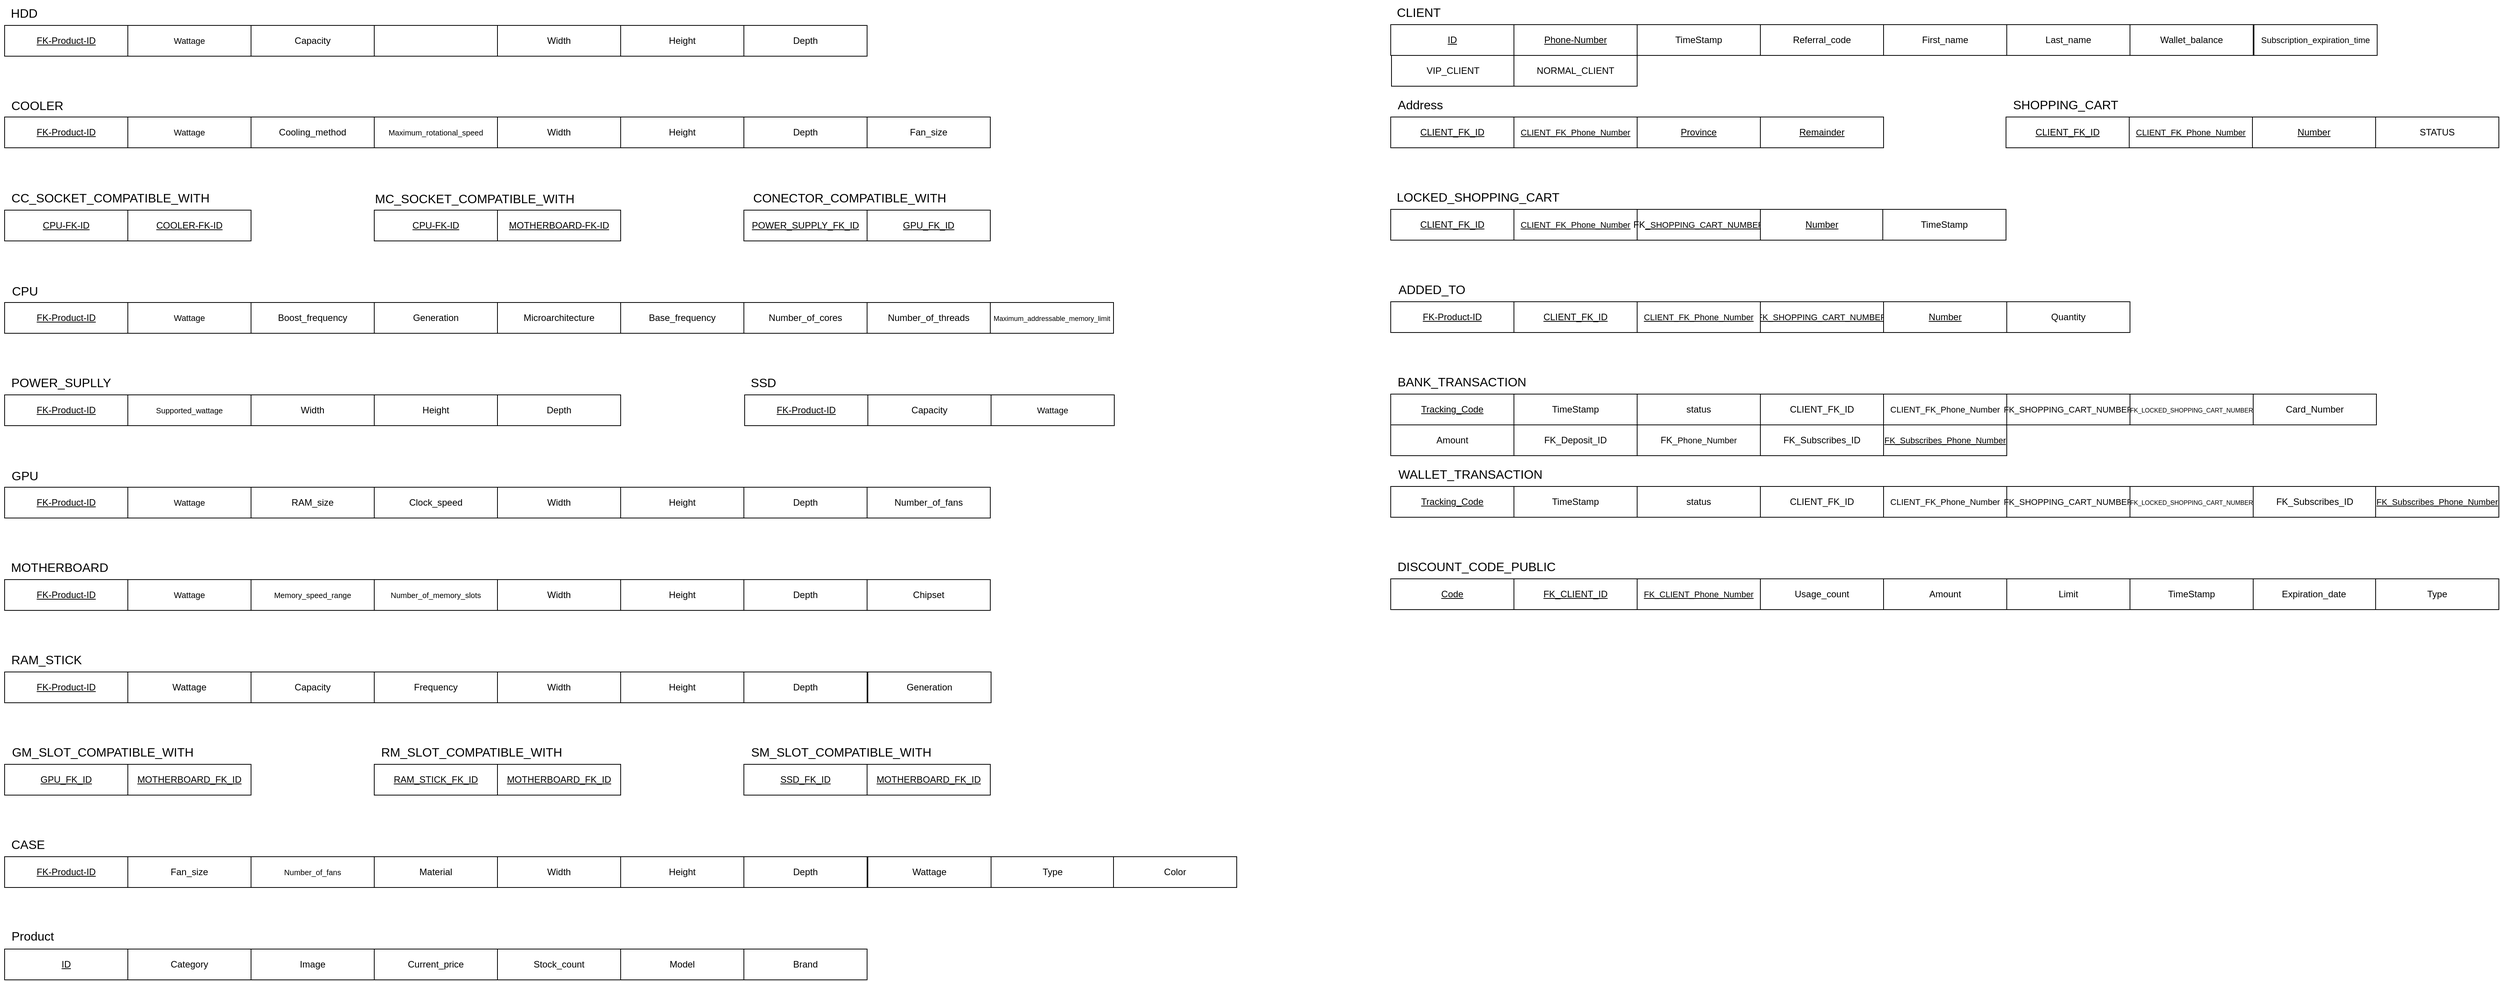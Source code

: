 <mxfile version="25.0.3">
  <diagram name="Page-1" id="dasaUfC-eaYT6S0-bIKv">
    <mxGraphModel dx="5737" dy="2758" grid="1" gridSize="10" guides="1" tooltips="1" connect="1" arrows="1" fold="1" page="1" pageScale="1" pageWidth="850" pageHeight="1100" math="0" shadow="0">
      <root>
        <mxCell id="0" />
        <mxCell id="1" parent="0" />
        <mxCell id="ZFS5k-2wN4FuJaKX298M-1" value="&lt;span&gt;FK-Product-ID&lt;/span&gt;" style="rounded=0;whiteSpace=wrap;html=1;fontStyle=4;verticalAlign=middle;labelBackgroundColor=none;" vertex="1" parent="1">
          <mxGeometry x="-2040" y="-679" width="160" height="40" as="geometry" />
        </mxCell>
        <mxCell id="ZFS5k-2wN4FuJaKX298M-2" value="&lt;font style=&quot;font-size: 16px;&quot;&gt;HDD&lt;/font&gt;" style="text;html=1;align=center;verticalAlign=middle;resizable=0;points=[];autosize=1;strokeColor=none;fillColor=none;labelBackgroundColor=none;" vertex="1" parent="1">
          <mxGeometry x="-2045" y="-710" width="60" height="30" as="geometry" />
        </mxCell>
        <mxCell id="ZFS5k-2wN4FuJaKX298M-3" value="&lt;font data-darkreader-inline-bgcolor=&quot;&quot; style=&quot;font-size: 11px; --darkreader-inline-bgcolor: var(--darkreader-background-e1d5e7, #2b2e30);&quot;&gt;Wattage&lt;/font&gt;" style="rounded=0;whiteSpace=wrap;html=1;labelBackgroundColor=none;" vertex="1" parent="1">
          <mxGeometry x="-1880" y="-679" width="160" height="40" as="geometry" />
        </mxCell>
        <mxCell id="ZFS5k-2wN4FuJaKX298M-4" value="&lt;span style=&quot;--darkreader-inline-bgcolor: var(--darkreader-background-e1d5e7, #2b2e30);&quot; data-darkreader-inline-bgcolor=&quot;&quot;&gt;Rotational_speed&lt;/span&gt;" style="rounded=0;whiteSpace=wrap;html=1;fillColor=default;fontColor=#FFFFFF;labelBackgroundColor=none;" vertex="1" parent="1">
          <mxGeometry x="-1560" y="-679" width="160" height="40" as="geometry" />
        </mxCell>
        <mxCell id="ZFS5k-2wN4FuJaKX298M-5" value="&lt;span data-darkreader-inline-bgcolor=&quot;&quot; style=&quot;--darkreader-inline-bgcolor: var(--darkreader-background-e1d5e7, #2b2e30);&quot;&gt;Capacity&lt;/span&gt;" style="rounded=0;whiteSpace=wrap;html=1;labelBackgroundColor=none;" vertex="1" parent="1">
          <mxGeometry x="-1720" y="-679" width="160" height="40" as="geometry" />
        </mxCell>
        <mxCell id="ZFS5k-2wN4FuJaKX298M-6" value="&lt;span data-darkreader-inline-bgcolor=&quot;&quot; style=&quot;--darkreader-inline-bgcolor: var(--darkreader-background-e1d5e7, #2b2e30);&quot;&gt;Width&lt;br&gt;&lt;/span&gt;" style="rounded=0;whiteSpace=wrap;html=1;labelBackgroundColor=none;" vertex="1" parent="1">
          <mxGeometry x="-1400" y="-679" width="160" height="40" as="geometry" />
        </mxCell>
        <mxCell id="ZFS5k-2wN4FuJaKX298M-7" value="&lt;span data-darkreader-inline-bgcolor=&quot;&quot; style=&quot;--darkreader-inline-bgcolor: var(--darkreader-background-e1d5e7, #2b2e30);&quot;&gt;Depth&lt;br&gt;&lt;/span&gt;" style="rounded=0;whiteSpace=wrap;html=1;labelBackgroundColor=none;" vertex="1" parent="1">
          <mxGeometry x="-1080" y="-679" width="160" height="40" as="geometry" />
        </mxCell>
        <mxCell id="ZFS5k-2wN4FuJaKX298M-8" value="&lt;span data-darkreader-inline-bgcolor=&quot;&quot; style=&quot;--darkreader-inline-bgcolor: var(--darkreader-background-e1d5e7, #2b2e30);&quot;&gt;Height&lt;br&gt;&lt;/span&gt;" style="rounded=0;whiteSpace=wrap;html=1;labelBackgroundColor=none;" vertex="1" parent="1">
          <mxGeometry x="-1240" y="-679" width="160" height="40" as="geometry" />
        </mxCell>
        <mxCell id="ZFS5k-2wN4FuJaKX298M-9" value="FK-Product-ID" style="rounded=0;whiteSpace=wrap;html=1;fontStyle=4;labelBackgroundColor=none;" vertex="1" parent="1">
          <mxGeometry x="-2040" y="-560" width="160" height="40" as="geometry" />
        </mxCell>
        <mxCell id="ZFS5k-2wN4FuJaKX298M-10" value="&lt;font style=&quot;font-size: 16px;&quot;&gt;COOLER&lt;/font&gt;" style="text;html=1;align=center;verticalAlign=middle;resizable=0;points=[];autosize=1;strokeColor=none;fillColor=none;labelBackgroundColor=none;" vertex="1" parent="1">
          <mxGeometry x="-2043" y="-590" width="90" height="30" as="geometry" />
        </mxCell>
        <mxCell id="ZFS5k-2wN4FuJaKX298M-11" value="&lt;font data-darkreader-inline-bgcolor=&quot;&quot; style=&quot;font-size: 11px; --darkreader-inline-bgcolor: var(--darkreader-background-e1d5e7, #2b2e30);&quot;&gt;Wattage&lt;/font&gt;" style="rounded=0;whiteSpace=wrap;html=1;labelBackgroundColor=none;" vertex="1" parent="1">
          <mxGeometry x="-1880" y="-560" width="160" height="40" as="geometry" />
        </mxCell>
        <mxCell id="ZFS5k-2wN4FuJaKX298M-12" value="&lt;font data-darkreader-inline-bgcolor=&quot;&quot; style=&quot;font-size: 10px; --darkreader-inline-bgcolor: var(--darkreader-background-e1d5e7, #2b2e30);&quot;&gt;Maximum_rotational_speed&lt;/font&gt;" style="rounded=0;whiteSpace=wrap;html=1;labelBackgroundColor=none;" vertex="1" parent="1">
          <mxGeometry x="-1560" y="-560" width="160" height="40" as="geometry" />
        </mxCell>
        <mxCell id="ZFS5k-2wN4FuJaKX298M-13" value="&lt;span data-darkreader-inline-bgcolor=&quot;&quot; style=&quot;--darkreader-inline-bgcolor: var(--darkreader-background-e1d5e7, #2b2e30);&quot;&gt;Cooling_method&lt;/span&gt;" style="rounded=0;whiteSpace=wrap;html=1;labelBackgroundColor=none;" vertex="1" parent="1">
          <mxGeometry x="-1720" y="-560" width="160" height="40" as="geometry" />
        </mxCell>
        <mxCell id="ZFS5k-2wN4FuJaKX298M-14" value="&lt;span data-darkreader-inline-bgcolor=&quot;&quot; style=&quot;--darkreader-inline-bgcolor: var(--darkreader-background-e1d5e7, #2b2e30);&quot;&gt;Width&lt;br&gt;&lt;/span&gt;" style="rounded=0;whiteSpace=wrap;html=1;labelBackgroundColor=none;" vertex="1" parent="1">
          <mxGeometry x="-1400" y="-560" width="160" height="40" as="geometry" />
        </mxCell>
        <mxCell id="ZFS5k-2wN4FuJaKX298M-15" value="&lt;span data-darkreader-inline-bgcolor=&quot;&quot; style=&quot;--darkreader-inline-bgcolor: var(--darkreader-background-e1d5e7, #2b2e30);&quot;&gt;Depth&lt;br&gt;&lt;/span&gt;" style="rounded=0;whiteSpace=wrap;html=1;labelBackgroundColor=none;" vertex="1" parent="1">
          <mxGeometry x="-1080" y="-560" width="160" height="40" as="geometry" />
        </mxCell>
        <mxCell id="ZFS5k-2wN4FuJaKX298M-16" value="&lt;span data-darkreader-inline-bgcolor=&quot;&quot; style=&quot;--darkreader-inline-bgcolor: var(--darkreader-background-e1d5e7, #2b2e30);&quot;&gt;Height&lt;br&gt;&lt;/span&gt;" style="rounded=0;whiteSpace=wrap;html=1;labelBackgroundColor=none;" vertex="1" parent="1">
          <mxGeometry x="-1240" y="-560" width="160" height="40" as="geometry" />
        </mxCell>
        <mxCell id="ZFS5k-2wN4FuJaKX298M-17" value="&lt;u&gt;CPU-FK-ID&lt;/u&gt;" style="rounded=0;whiteSpace=wrap;html=1;labelBackgroundColor=none;" vertex="1" parent="1">
          <mxGeometry x="-2040" y="-439" width="160" height="40" as="geometry" />
        </mxCell>
        <mxCell id="ZFS5k-2wN4FuJaKX298M-18" value="CC_SOCKET_COMPATIBLE_WITH" style="text;html=1;align=center;verticalAlign=middle;resizable=0;points=[];autosize=1;strokeColor=none;fillColor=none;fontSize=16;labelBackgroundColor=none;" vertex="1" parent="1">
          <mxGeometry x="-2043" y="-470" width="280" height="30" as="geometry" />
        </mxCell>
        <mxCell id="ZFS5k-2wN4FuJaKX298M-19" value="COOLER-FK-ID" style="rounded=0;whiteSpace=wrap;html=1;fontStyle=4;labelBackgroundColor=none;" vertex="1" parent="1">
          <mxGeometry x="-1880" y="-439" width="160" height="40" as="geometry" />
        </mxCell>
        <mxCell id="ZFS5k-2wN4FuJaKX298M-20" value="&lt;span data-darkreader-inline-bgcolor=&quot;&quot; style=&quot;--darkreader-inline-bgcolor: var(--darkreader-background-e1d5e7, #2b2e30);&quot;&gt;Fan_size&lt;/span&gt;" style="rounded=0;whiteSpace=wrap;html=1;labelBackgroundColor=none;" vertex="1" parent="1">
          <mxGeometry x="-920" y="-560" width="160" height="40" as="geometry" />
        </mxCell>
        <mxCell id="ZFS5k-2wN4FuJaKX298M-21" value="&lt;u&gt;CPU-FK-ID&lt;/u&gt;" style="rounded=0;whiteSpace=wrap;html=1;labelBackgroundColor=none;" vertex="1" parent="1">
          <mxGeometry x="-1560" y="-439" width="160" height="40" as="geometry" />
        </mxCell>
        <mxCell id="ZFS5k-2wN4FuJaKX298M-22" value="MC_SOCKET_COMPATIBLE_WITH" style="text;html=1;align=center;verticalAlign=middle;resizable=0;points=[];autosize=1;strokeColor=none;fillColor=none;fontSize=16;labelBackgroundColor=none;" vertex="1" parent="1">
          <mxGeometry x="-1570" y="-469" width="280" height="30" as="geometry" />
        </mxCell>
        <mxCell id="ZFS5k-2wN4FuJaKX298M-23" value="MOTHERBOARD-FK-ID" style="rounded=0;whiteSpace=wrap;html=1;fontStyle=4;labelBackgroundColor=none;" vertex="1" parent="1">
          <mxGeometry x="-1400" y="-439" width="160" height="40" as="geometry" />
        </mxCell>
        <mxCell id="ZFS5k-2wN4FuJaKX298M-24" value="&lt;u&gt;FK-Product-ID&lt;/u&gt;" style="rounded=0;whiteSpace=wrap;html=1;labelBackgroundColor=none;" vertex="1" parent="1">
          <mxGeometry x="-2040" y="-319" width="160" height="40" as="geometry" />
        </mxCell>
        <mxCell id="ZFS5k-2wN4FuJaKX298M-25" value="&lt;font style=&quot;font-size: 16px;&quot;&gt;CPU&lt;/font&gt;" style="text;html=1;align=center;verticalAlign=middle;resizable=0;points=[];autosize=1;strokeColor=none;fillColor=none;labelBackgroundColor=none;" vertex="1" parent="1">
          <mxGeometry x="-2044" y="-349" width="60" height="30" as="geometry" />
        </mxCell>
        <mxCell id="ZFS5k-2wN4FuJaKX298M-26" value="&lt;font data-darkreader-inline-bgcolor=&quot;&quot; style=&quot;font-size: 11px; --darkreader-inline-bgcolor: var(--darkreader-background-e1d5e7, #2b2e30);&quot;&gt;Wattage&lt;/font&gt;" style="rounded=0;whiteSpace=wrap;html=1;labelBackgroundColor=none;" vertex="1" parent="1">
          <mxGeometry x="-1880" y="-319" width="160" height="40" as="geometry" />
        </mxCell>
        <mxCell id="ZFS5k-2wN4FuJaKX298M-27" value="&lt;font data-darkreader-inline-bgcolor=&quot;&quot; style=&quot;font-size: 12px; --darkreader-inline-bgcolor: var(--darkreader-background-e1d5e7, #2b2e30);&quot;&gt;Generation&lt;/font&gt;" style="rounded=0;whiteSpace=wrap;html=1;labelBackgroundColor=none;" vertex="1" parent="1">
          <mxGeometry x="-1560" y="-319" width="160" height="40" as="geometry" />
        </mxCell>
        <mxCell id="ZFS5k-2wN4FuJaKX298M-28" value="&lt;span data-darkreader-inline-bgcolor=&quot;&quot; style=&quot;--darkreader-inline-bgcolor: var(--darkreader-background-e1d5e7, #2b2e30);&quot;&gt;Boost_frequency&lt;/span&gt;" style="rounded=0;whiteSpace=wrap;html=1;labelBackgroundColor=none;" vertex="1" parent="1">
          <mxGeometry x="-1720" y="-319" width="160" height="40" as="geometry" />
        </mxCell>
        <mxCell id="ZFS5k-2wN4FuJaKX298M-29" value="&lt;span data-darkreader-inline-bgcolor=&quot;&quot; style=&quot;--darkreader-inline-bgcolor: var(--darkreader-background-e1d5e7, #2b2e30);&quot;&gt;Microarchitecture&lt;/span&gt;" style="rounded=0;whiteSpace=wrap;html=1;labelBackgroundColor=none;" vertex="1" parent="1">
          <mxGeometry x="-1400" y="-319" width="160" height="40" as="geometry" />
        </mxCell>
        <mxCell id="ZFS5k-2wN4FuJaKX298M-30" value="&lt;font data-darkreader-inline-bgcolor=&quot;&quot; style=&quot;font-size: 12px; --darkreader-inline-bgcolor: var(--darkreader-background-e1d5e7, #2b2e30);&quot;&gt;Number_of_cores&lt;/font&gt;" style="rounded=0;whiteSpace=wrap;html=1;labelBackgroundColor=none;" vertex="1" parent="1">
          <mxGeometry x="-1080" y="-319" width="160" height="40" as="geometry" />
        </mxCell>
        <mxCell id="ZFS5k-2wN4FuJaKX298M-31" value="&lt;span data-darkreader-inline-bgcolor=&quot;&quot; style=&quot;--darkreader-inline-bgcolor: var(--darkreader-background-e1d5e7, #2b2e30);&quot;&gt;Base_frequency&lt;/span&gt;&lt;span data-darkreader-inline-bgcolor=&quot;&quot; style=&quot;--darkreader-inline-bgcolor: var(--darkreader-background-e1d5e7, #2b2e30);&quot;&gt;&lt;/span&gt;" style="rounded=0;whiteSpace=wrap;html=1;labelBackgroundColor=none;" vertex="1" parent="1">
          <mxGeometry x="-1240" y="-319" width="160" height="40" as="geometry" />
        </mxCell>
        <mxCell id="ZFS5k-2wN4FuJaKX298M-32" value="&lt;font data-darkreader-inline-bgcolor=&quot;&quot; style=&quot;--darkreader-inline-bgcolor: var(--darkreader-background-e1d5e7, #2b2e30); font-size: 9px;&quot;&gt;Maximum_addressable_memory_limit&lt;/font&gt;" style="rounded=0;whiteSpace=wrap;html=1;labelBackgroundColor=none;" vertex="1" parent="1">
          <mxGeometry x="-760" y="-319" width="160" height="40" as="geometry" />
        </mxCell>
        <mxCell id="ZFS5k-2wN4FuJaKX298M-33" value="&lt;font data-darkreader-inline-bgcolor=&quot;&quot; style=&quot;font-size: 12px; --darkreader-inline-bgcolor: var(--darkreader-background-e1d5e7, #2b2e30);&quot;&gt;Number_of_threads&lt;/font&gt;" style="rounded=0;whiteSpace=wrap;html=1;labelBackgroundColor=none;" vertex="1" parent="1">
          <mxGeometry x="-920" y="-319" width="160" height="40" as="geometry" />
        </mxCell>
        <mxCell id="ZFS5k-2wN4FuJaKX298M-34" value="&lt;u&gt;FK-Product-ID&lt;/u&gt;" style="rounded=0;whiteSpace=wrap;html=1;labelBackgroundColor=none;" vertex="1" parent="1">
          <mxGeometry x="-2040" y="-199" width="160" height="40" as="geometry" />
        </mxCell>
        <mxCell id="ZFS5k-2wN4FuJaKX298M-35" value="&lt;font style=&quot;font-size: 16px;&quot;&gt;POWER_SUPLLY&lt;/font&gt;" style="text;html=1;align=center;verticalAlign=middle;resizable=0;points=[];autosize=1;strokeColor=none;fillColor=none;labelBackgroundColor=none;" vertex="1" parent="1">
          <mxGeometry x="-2042" y="-230" width="150" height="30" as="geometry" />
        </mxCell>
        <mxCell id="ZFS5k-2wN4FuJaKX298M-36" value="&lt;font data-darkreader-inline-bgcolor=&quot;&quot; style=&quot;font-size: 10px; --darkreader-inline-bgcolor: var(--darkreader-background-e1d5e7, #2b2e30);&quot;&gt;Supported_wattage&lt;/font&gt;" style="rounded=0;whiteSpace=wrap;html=1;labelBackgroundColor=none;" vertex="1" parent="1">
          <mxGeometry x="-1880" y="-199" width="160" height="40" as="geometry" />
        </mxCell>
        <mxCell id="ZFS5k-2wN4FuJaKX298M-37" value="&lt;span data-darkreader-inline-bgcolor=&quot;&quot; style=&quot;--darkreader-inline-bgcolor: var(--darkreader-background-e1d5e7, #2b2e30);&quot;&gt;Width&lt;br&gt;&lt;/span&gt;" style="rounded=0;whiteSpace=wrap;html=1;labelBackgroundColor=none;" vertex="1" parent="1">
          <mxGeometry x="-1720" y="-199" width="160" height="40" as="geometry" />
        </mxCell>
        <mxCell id="ZFS5k-2wN4FuJaKX298M-38" value="&lt;span data-darkreader-inline-bgcolor=&quot;&quot; style=&quot;--darkreader-inline-bgcolor: var(--darkreader-background-e1d5e7, #2b2e30);&quot;&gt;Depth&lt;br&gt;&lt;/span&gt;" style="rounded=0;whiteSpace=wrap;html=1;labelBackgroundColor=none;" vertex="1" parent="1">
          <mxGeometry x="-1400" y="-199" width="160" height="40" as="geometry" />
        </mxCell>
        <mxCell id="ZFS5k-2wN4FuJaKX298M-39" value="&lt;span data-darkreader-inline-bgcolor=&quot;&quot; style=&quot;--darkreader-inline-bgcolor: var(--darkreader-background-e1d5e7, #2b2e30);&quot;&gt;Height&lt;br&gt;&lt;/span&gt;" style="rounded=0;whiteSpace=wrap;html=1;labelBackgroundColor=none;" vertex="1" parent="1">
          <mxGeometry x="-1560" y="-199" width="160" height="40" as="geometry" />
        </mxCell>
        <mxCell id="ZFS5k-2wN4FuJaKX298M-40" value="&lt;u&gt;FK-Product-ID&lt;/u&gt;" style="rounded=0;whiteSpace=wrap;html=1;labelBackgroundColor=none;" vertex="1" parent="1">
          <mxGeometry x="-2040" y="-79" width="160" height="40" as="geometry" />
        </mxCell>
        <mxCell id="ZFS5k-2wN4FuJaKX298M-41" value="&lt;font style=&quot;font-size: 16px;&quot;&gt;GPU&lt;/font&gt;" style="text;html=1;align=center;verticalAlign=middle;resizable=0;points=[];autosize=1;strokeColor=none;fillColor=none;labelBackgroundColor=none;" vertex="1" parent="1">
          <mxGeometry x="-2044" y="-109" width="60" height="30" as="geometry" />
        </mxCell>
        <mxCell id="ZFS5k-2wN4FuJaKX298M-42" value="&lt;font data-darkreader-inline-bgcolor=&quot;&quot; style=&quot;font-size: 11px; --darkreader-inline-bgcolor: var(--darkreader-background-e1d5e7, #2b2e30);&quot;&gt;Wattage&lt;/font&gt;" style="rounded=0;whiteSpace=wrap;html=1;labelBackgroundColor=none;" vertex="1" parent="1">
          <mxGeometry x="-1880" y="-79" width="160" height="40" as="geometry" />
        </mxCell>
        <mxCell id="ZFS5k-2wN4FuJaKX298M-43" value="&lt;span data-darkreader-inline-bgcolor=&quot;&quot; style=&quot;--darkreader-inline-bgcolor: var(--darkreader-background-e1d5e7, #2b2e30);&quot;&gt;Clock_speed&lt;/span&gt;" style="rounded=0;whiteSpace=wrap;html=1;labelBackgroundColor=none;" vertex="1" parent="1">
          <mxGeometry x="-1560" y="-79" width="160" height="40" as="geometry" />
        </mxCell>
        <mxCell id="ZFS5k-2wN4FuJaKX298M-44" value="&lt;span data-darkreader-inline-bgcolor=&quot;&quot; style=&quot;--darkreader-inline-bgcolor: var(--darkreader-background-e1d5e7, #2b2e30);&quot;&gt;RAM_size&lt;/span&gt;" style="rounded=0;whiteSpace=wrap;html=1;labelBackgroundColor=none;" vertex="1" parent="1">
          <mxGeometry x="-1720" y="-79" width="160" height="40" as="geometry" />
        </mxCell>
        <mxCell id="ZFS5k-2wN4FuJaKX298M-45" value="&lt;span data-darkreader-inline-bgcolor=&quot;&quot; style=&quot;--darkreader-inline-bgcolor: var(--darkreader-background-e1d5e7, #2b2e30);&quot;&gt;Width&lt;br&gt;&lt;/span&gt;" style="rounded=0;whiteSpace=wrap;html=1;labelBackgroundColor=none;" vertex="1" parent="1">
          <mxGeometry x="-1400" y="-79" width="160" height="40" as="geometry" />
        </mxCell>
        <mxCell id="ZFS5k-2wN4FuJaKX298M-46" value="&lt;span data-darkreader-inline-bgcolor=&quot;&quot; style=&quot;--darkreader-inline-bgcolor: var(--darkreader-background-e1d5e7, #2b2e30);&quot;&gt;Depth&lt;br&gt;&lt;/span&gt;" style="rounded=0;whiteSpace=wrap;html=1;labelBackgroundColor=none;" vertex="1" parent="1">
          <mxGeometry x="-1080" y="-79" width="160" height="40" as="geometry" />
        </mxCell>
        <mxCell id="ZFS5k-2wN4FuJaKX298M-47" value="&lt;span data-darkreader-inline-bgcolor=&quot;&quot; style=&quot;--darkreader-inline-bgcolor: var(--darkreader-background-e1d5e7, #2b2e30);&quot;&gt;Height&lt;br&gt;&lt;/span&gt;" style="rounded=0;whiteSpace=wrap;html=1;labelBackgroundColor=none;" vertex="1" parent="1">
          <mxGeometry x="-1240" y="-79" width="160" height="40" as="geometry" />
        </mxCell>
        <mxCell id="ZFS5k-2wN4FuJaKX298M-48" value="&lt;span data-darkreader-inline-bgcolor=&quot;&quot; style=&quot;--darkreader-inline-bgcolor: var(--darkreader-background-e1d5e7, #2b2e30);&quot;&gt;Number_of_fans&lt;/span&gt;" style="rounded=0;whiteSpace=wrap;html=1;labelBackgroundColor=none;" vertex="1" parent="1">
          <mxGeometry x="-920" y="-79" width="160" height="40" as="geometry" />
        </mxCell>
        <mxCell id="ZFS5k-2wN4FuJaKX298M-49" value="&lt;u&gt;FK-Product-ID&lt;/u&gt;" style="rounded=0;whiteSpace=wrap;html=1;labelBackgroundColor=none;" vertex="1" parent="1">
          <mxGeometry x="-1079" y="-199" width="160" height="40" as="geometry" />
        </mxCell>
        <mxCell id="ZFS5k-2wN4FuJaKX298M-50" value="&lt;font&gt;SSD&lt;br&gt;&lt;/font&gt;" style="text;html=1;align=center;verticalAlign=middle;resizable=0;points=[];autosize=1;strokeColor=none;fillColor=none;fontSize=16;labelBackgroundColor=none;" vertex="1" parent="1">
          <mxGeometry x="-1085" y="-230" width="60" height="30" as="geometry" />
        </mxCell>
        <mxCell id="ZFS5k-2wN4FuJaKX298M-51" value="&lt;span style=&quot;--darkreader-inline-bgcolor: var(--darkreader-background-e1d5e7, #2b2e30);&quot; data-darkreader-inline-bgcolor=&quot;&quot;&gt;Capacity&lt;/span&gt;" style="rounded=0;whiteSpace=wrap;html=1;fontStyle=0;labelBackgroundColor=none;" vertex="1" parent="1">
          <mxGeometry x="-919" y="-199" width="160" height="40" as="geometry" />
        </mxCell>
        <mxCell id="ZFS5k-2wN4FuJaKX298M-52" value="&lt;font style=&quot;font-size: 11px; --darkreader-inline-bgcolor: var(--darkreader-background-e1d5e7, #2b2e30);&quot; data-darkreader-inline-bgcolor=&quot;&quot;&gt;Wattage&lt;/font&gt;" style="rounded=0;whiteSpace=wrap;html=1;fontStyle=0;labelBackgroundColor=none;" vertex="1" parent="1">
          <mxGeometry x="-759" y="-199" width="160" height="40" as="geometry" />
        </mxCell>
        <mxCell id="ZFS5k-2wN4FuJaKX298M-53" value="&lt;u&gt;FK-Product-ID&lt;/u&gt;" style="rounded=0;whiteSpace=wrap;html=1;labelBackgroundColor=none;" vertex="1" parent="1">
          <mxGeometry x="-2040" y="41" width="160" height="40" as="geometry" />
        </mxCell>
        <mxCell id="ZFS5k-2wN4FuJaKX298M-54" value="&lt;font style=&quot;font-size: 16px;&quot;&gt;MOTHERBOARD&lt;/font&gt;" style="text;html=1;align=center;verticalAlign=middle;resizable=0;points=[];autosize=1;strokeColor=none;fillColor=none;labelBackgroundColor=none;" vertex="1" parent="1">
          <mxGeometry x="-2044" y="10" width="150" height="30" as="geometry" />
        </mxCell>
        <mxCell id="ZFS5k-2wN4FuJaKX298M-55" value="&lt;font data-darkreader-inline-bgcolor=&quot;&quot; style=&quot;font-size: 11px; --darkreader-inline-bgcolor: var(--darkreader-background-e1d5e7, #2b2e30);&quot;&gt;Wattage&lt;/font&gt;" style="rounded=0;whiteSpace=wrap;html=1;labelBackgroundColor=none;" vertex="1" parent="1">
          <mxGeometry x="-1880" y="41" width="160" height="40" as="geometry" />
        </mxCell>
        <mxCell id="ZFS5k-2wN4FuJaKX298M-56" value="&lt;font data-darkreader-inline-bgcolor=&quot;&quot; style=&quot;font-size: 10px; --darkreader-inline-bgcolor: var(--darkreader-background-e1d5e7, #2b2e30);&quot;&gt;Number_of_memory_&lt;font style=&quot;font-size: 10px;&quot;&gt;slots&lt;/font&gt;&lt;/font&gt;" style="rounded=0;whiteSpace=wrap;html=1;labelBackgroundColor=none;" vertex="1" parent="1">
          <mxGeometry x="-1560" y="41" width="160" height="40" as="geometry" />
        </mxCell>
        <mxCell id="ZFS5k-2wN4FuJaKX298M-57" value="&lt;font data-darkreader-inline-bgcolor=&quot;&quot; style=&quot;font-size: 10px; --darkreader-inline-bgcolor: var(--darkreader-background-e1d5e7, #2b2e30);&quot;&gt;Memory_speed&lt;/font&gt;&lt;font data-darkreader-inline-bgcolor=&quot;&quot; style=&quot;font-size: 10px; --darkreader-inline-bgcolor: var(--darkreader-background-e1d5e7, #2b2e30);&quot;&gt;_range&lt;/font&gt;" style="rounded=0;whiteSpace=wrap;html=1;labelBackgroundColor=none;" vertex="1" parent="1">
          <mxGeometry x="-1720" y="41" width="160" height="40" as="geometry" />
        </mxCell>
        <mxCell id="ZFS5k-2wN4FuJaKX298M-58" value="&lt;span data-darkreader-inline-bgcolor=&quot;&quot; style=&quot;--darkreader-inline-bgcolor: var(--darkreader-background-e1d5e7, #2b2e30);&quot;&gt;Width&lt;br&gt;&lt;/span&gt;" style="rounded=0;whiteSpace=wrap;html=1;labelBackgroundColor=none;" vertex="1" parent="1">
          <mxGeometry x="-1400" y="41" width="160" height="40" as="geometry" />
        </mxCell>
        <mxCell id="ZFS5k-2wN4FuJaKX298M-59" value="&lt;span data-darkreader-inline-bgcolor=&quot;&quot; style=&quot;--darkreader-inline-bgcolor: var(--darkreader-background-e1d5e7, #2b2e30);&quot;&gt;Depth&lt;br&gt;&lt;/span&gt;" style="rounded=0;whiteSpace=wrap;html=1;labelBackgroundColor=none;" vertex="1" parent="1">
          <mxGeometry x="-1080" y="41" width="160" height="40" as="geometry" />
        </mxCell>
        <mxCell id="ZFS5k-2wN4FuJaKX298M-60" value="&lt;span data-darkreader-inline-bgcolor=&quot;&quot; style=&quot;--darkreader-inline-bgcolor: var(--darkreader-background-e1d5e7, #2b2e30);&quot;&gt;Height&lt;br&gt;&lt;/span&gt;" style="rounded=0;whiteSpace=wrap;html=1;labelBackgroundColor=none;" vertex="1" parent="1">
          <mxGeometry x="-1240" y="41" width="160" height="40" as="geometry" />
        </mxCell>
        <mxCell id="ZFS5k-2wN4FuJaKX298M-61" value="CONECTOR_COMPATIBLE_WITH" style="text;html=1;align=center;verticalAlign=middle;resizable=0;points=[];autosize=1;strokeColor=none;fillColor=none;fontSize=16;labelBackgroundColor=none;" vertex="1" parent="1">
          <mxGeometry x="-1078" y="-470" width="270" height="30" as="geometry" />
        </mxCell>
        <mxCell id="ZFS5k-2wN4FuJaKX298M-62" value="&lt;u&gt;POWER_SUPPLY_FK_ID&lt;/u&gt;" style="rounded=0;whiteSpace=wrap;html=1;labelBackgroundColor=none;" vertex="1" parent="1">
          <mxGeometry x="-1080" y="-439" width="160" height="40" as="geometry" />
        </mxCell>
        <mxCell id="ZFS5k-2wN4FuJaKX298M-63" value="GPU_FK_ID" style="rounded=0;whiteSpace=wrap;html=1;fontStyle=4;labelBackgroundColor=none;" vertex="1" parent="1">
          <mxGeometry x="-920" y="-439" width="160" height="40" as="geometry" />
        </mxCell>
        <mxCell id="ZFS5k-2wN4FuJaKX298M-64" value="&lt;span data-darkreader-inline-bgcolor=&quot;&quot; style=&quot;--darkreader-inline-bgcolor: var(--darkreader-background-e1d5e7, #2b2e30);&quot;&gt;Chipset&lt;/span&gt;" style="rounded=0;whiteSpace=wrap;html=1;labelBackgroundColor=none;" vertex="1" parent="1">
          <mxGeometry x="-920" y="41" width="160" height="40" as="geometry" />
        </mxCell>
        <mxCell id="ZFS5k-2wN4FuJaKX298M-65" value="&lt;u&gt;FK-Product-ID&lt;/u&gt;" style="rounded=0;whiteSpace=wrap;html=1;labelBackgroundColor=none;" vertex="1" parent="1">
          <mxGeometry x="-2040" y="161" width="160" height="40" as="geometry" />
        </mxCell>
        <mxCell id="ZFS5k-2wN4FuJaKX298M-66" value="&lt;font style=&quot;font-size: 16px;&quot;&gt;RAM_STICK&lt;/font&gt;" style="text;html=1;align=center;verticalAlign=middle;resizable=0;points=[];autosize=1;strokeColor=none;fillColor=none;labelBackgroundColor=none;" vertex="1" parent="1">
          <mxGeometry x="-2046" y="130" width="120" height="30" as="geometry" />
        </mxCell>
        <mxCell id="ZFS5k-2wN4FuJaKX298M-67" value="&lt;span data-darkreader-inline-bgcolor=&quot;&quot; style=&quot;--darkreader-inline-bgcolor: var(--darkreader-background-e1d5e7, #2b2e30);&quot;&gt;Wattage&lt;/span&gt;" style="rounded=0;whiteSpace=wrap;html=1;labelBackgroundColor=none;" vertex="1" parent="1">
          <mxGeometry x="-1880" y="161" width="160" height="40" as="geometry" />
        </mxCell>
        <mxCell id="ZFS5k-2wN4FuJaKX298M-68" value="&lt;span data-darkreader-inline-bgcolor=&quot;&quot; style=&quot;--darkreader-inline-bgcolor: var(--darkreader-background-e1d5e7, #2b2e30);&quot;&gt;Frequency&lt;/span&gt;" style="rounded=0;whiteSpace=wrap;html=1;labelBackgroundColor=none;" vertex="1" parent="1">
          <mxGeometry x="-1560" y="161" width="160" height="40" as="geometry" />
        </mxCell>
        <mxCell id="ZFS5k-2wN4FuJaKX298M-69" value="&lt;span data-darkreader-inline-bgcolor=&quot;&quot; style=&quot;--darkreader-inline-bgcolor: var(--darkreader-background-e1d5e7, #2b2e30);&quot;&gt;Capacity&lt;/span&gt;" style="rounded=0;whiteSpace=wrap;html=1;labelBackgroundColor=none;" vertex="1" parent="1">
          <mxGeometry x="-1720" y="161" width="160" height="40" as="geometry" />
        </mxCell>
        <mxCell id="ZFS5k-2wN4FuJaKX298M-70" value="&lt;span data-darkreader-inline-bgcolor=&quot;&quot; style=&quot;--darkreader-inline-bgcolor: var(--darkreader-background-e1d5e7, #2b2e30);&quot;&gt;Width&lt;br&gt;&lt;/span&gt;" style="rounded=0;whiteSpace=wrap;html=1;labelBackgroundColor=none;" vertex="1" parent="1">
          <mxGeometry x="-1400" y="161" width="160" height="40" as="geometry" />
        </mxCell>
        <mxCell id="ZFS5k-2wN4FuJaKX298M-71" value="&lt;span data-darkreader-inline-bgcolor=&quot;&quot; style=&quot;--darkreader-inline-bgcolor: var(--darkreader-background-e1d5e7, #2b2e30);&quot;&gt;Depth&lt;br&gt;&lt;/span&gt;" style="rounded=0;whiteSpace=wrap;html=1;labelBackgroundColor=none;" vertex="1" parent="1">
          <mxGeometry x="-1080" y="161" width="160" height="40" as="geometry" />
        </mxCell>
        <mxCell id="ZFS5k-2wN4FuJaKX298M-72" value="&lt;span data-darkreader-inline-bgcolor=&quot;&quot; style=&quot;--darkreader-inline-bgcolor: var(--darkreader-background-e1d5e7, #2b2e30);&quot;&gt;Height&lt;br&gt;&lt;/span&gt;" style="rounded=0;whiteSpace=wrap;html=1;labelBackgroundColor=none;" vertex="1" parent="1">
          <mxGeometry x="-1240" y="161" width="160" height="40" as="geometry" />
        </mxCell>
        <mxCell id="ZFS5k-2wN4FuJaKX298M-73" value="&lt;span data-darkreader-inline-bgcolor=&quot;&quot; style=&quot;--darkreader-inline-bgcolor: var(--darkreader-background-e1d5e7, #2b2e30);&quot;&gt;Generation&lt;/span&gt;" style="rounded=0;whiteSpace=wrap;html=1;labelBackgroundColor=none;" vertex="1" parent="1">
          <mxGeometry x="-919" y="161" width="160" height="40" as="geometry" />
        </mxCell>
        <mxCell id="ZFS5k-2wN4FuJaKX298M-74" value="GPU_FK_ID" style="rounded=0;whiteSpace=wrap;html=1;fontStyle=4;labelBackgroundColor=none;" vertex="1" parent="1">
          <mxGeometry x="-2040" y="281" width="160" height="40" as="geometry" />
        </mxCell>
        <mxCell id="ZFS5k-2wN4FuJaKX298M-75" value="MOTHERBOARD_FK_ID" style="rounded=0;whiteSpace=wrap;html=1;fontStyle=4;labelBackgroundColor=none;" vertex="1" parent="1">
          <mxGeometry x="-1880" y="281" width="160" height="40" as="geometry" />
        </mxCell>
        <mxCell id="ZFS5k-2wN4FuJaKX298M-76" value="&lt;font style=&quot;font-size: 16px;&quot;&gt;GM_SLOT_COMPATIBLE_WITH&lt;/font&gt;" style="text;html=1;align=center;verticalAlign=middle;resizable=0;points=[];autosize=1;strokeColor=none;fillColor=none;labelBackgroundColor=none;" vertex="1" parent="1">
          <mxGeometry x="-2043" y="250" width="260" height="30" as="geometry" />
        </mxCell>
        <mxCell id="ZFS5k-2wN4FuJaKX298M-77" value="RAM_STICK_FK_ID" style="rounded=0;whiteSpace=wrap;html=1;fontStyle=4;labelBackgroundColor=none;" vertex="1" parent="1">
          <mxGeometry x="-1560" y="281" width="160" height="40" as="geometry" />
        </mxCell>
        <mxCell id="ZFS5k-2wN4FuJaKX298M-78" value="MOTHERBOARD_FK_ID" style="rounded=0;whiteSpace=wrap;html=1;fontStyle=4;labelBackgroundColor=none;" vertex="1" parent="1">
          <mxGeometry x="-1400" y="281" width="160" height="40" as="geometry" />
        </mxCell>
        <mxCell id="ZFS5k-2wN4FuJaKX298M-79" value="&lt;font style=&quot;font-size: 16px;&quot;&gt;RM_SLOT_COMPATIBLE_WITH&lt;/font&gt;" style="text;html=1;align=center;verticalAlign=middle;resizable=0;points=[];autosize=1;strokeColor=none;fillColor=none;labelBackgroundColor=none;" vertex="1" parent="1">
          <mxGeometry x="-1564" y="250" width="260" height="30" as="geometry" />
        </mxCell>
        <mxCell id="ZFS5k-2wN4FuJaKX298M-80" value="SSD_FK_ID" style="rounded=0;whiteSpace=wrap;html=1;fontStyle=4;labelBackgroundColor=none;" vertex="1" parent="1">
          <mxGeometry x="-1080" y="281" width="160" height="40" as="geometry" />
        </mxCell>
        <mxCell id="ZFS5k-2wN4FuJaKX298M-81" value="MOTHERBOARD_FK_ID" style="rounded=0;whiteSpace=wrap;html=1;fontStyle=4;labelBackgroundColor=none;" vertex="1" parent="1">
          <mxGeometry x="-920" y="281" width="160" height="40" as="geometry" />
        </mxCell>
        <mxCell id="ZFS5k-2wN4FuJaKX298M-82" value="&lt;font style=&quot;font-size: 16px;&quot;&gt;SM_SLOT_COMPATIBLE_WITH&lt;br&gt;&lt;/font&gt;" style="text;html=1;align=center;verticalAlign=middle;resizable=0;points=[];autosize=1;strokeColor=none;fillColor=none;labelBackgroundColor=none;" vertex="1" parent="1">
          <mxGeometry x="-1084" y="250" width="260" height="30" as="geometry" />
        </mxCell>
        <mxCell id="ZFS5k-2wN4FuJaKX298M-83" value="&lt;u&gt;FK-Product-ID&lt;/u&gt;" style="rounded=0;whiteSpace=wrap;html=1;labelBackgroundColor=none;" vertex="1" parent="1">
          <mxGeometry x="-2040" y="401" width="160" height="40" as="geometry" />
        </mxCell>
        <mxCell id="ZFS5k-2wN4FuJaKX298M-84" value="&lt;font style=&quot;font-size: 16px;&quot;&gt;CASE&lt;/font&gt;" style="text;html=1;align=center;verticalAlign=middle;resizable=0;points=[];autosize=1;strokeColor=none;fillColor=none;labelBackgroundColor=none;" vertex="1" parent="1">
          <mxGeometry x="-2045" y="370" width="70" height="30" as="geometry" />
        </mxCell>
        <mxCell id="ZFS5k-2wN4FuJaKX298M-85" value="&lt;span data-darkreader-inline-bgcolor=&quot;&quot; style=&quot;--darkreader-inline-bgcolor: var(--darkreader-background-e1d5e7, #2b2e30);&quot;&gt;Fan_size&lt;/span&gt;" style="rounded=0;whiteSpace=wrap;html=1;labelBackgroundColor=none;" vertex="1" parent="1">
          <mxGeometry x="-1880" y="401" width="160" height="40" as="geometry" />
        </mxCell>
        <mxCell id="ZFS5k-2wN4FuJaKX298M-86" value="&lt;span data-darkreader-inline-bgcolor=&quot;&quot; style=&quot;--darkreader-inline-bgcolor: var(--darkreader-background-e1d5e7, #2b2e30);&quot;&gt;Material&lt;/span&gt;" style="rounded=0;whiteSpace=wrap;html=1;labelBackgroundColor=none;" vertex="1" parent="1">
          <mxGeometry x="-1560" y="401" width="160" height="40" as="geometry" />
        </mxCell>
        <mxCell id="ZFS5k-2wN4FuJaKX298M-87" value="&lt;font data-darkreader-inline-bgcolor=&quot;&quot; style=&quot;font-size: 10px; --darkreader-inline-bgcolor: var(--darkreader-background-e1d5e7, #2b2e30);&quot;&gt;Number_of_fans&lt;/font&gt;" style="rounded=0;whiteSpace=wrap;html=1;labelBackgroundColor=none;" vertex="1" parent="1">
          <mxGeometry x="-1720" y="401" width="160" height="40" as="geometry" />
        </mxCell>
        <mxCell id="ZFS5k-2wN4FuJaKX298M-88" value="&lt;span data-darkreader-inline-bgcolor=&quot;&quot; style=&quot;--darkreader-inline-bgcolor: var(--darkreader-background-e1d5e7, #2b2e30);&quot;&gt;Width&lt;br&gt;&lt;/span&gt;" style="rounded=0;whiteSpace=wrap;html=1;labelBackgroundColor=none;" vertex="1" parent="1">
          <mxGeometry x="-1400" y="401" width="160" height="40" as="geometry" />
        </mxCell>
        <mxCell id="ZFS5k-2wN4FuJaKX298M-89" value="&lt;span data-darkreader-inline-bgcolor=&quot;&quot; style=&quot;--darkreader-inline-bgcolor: var(--darkreader-background-e1d5e7, #2b2e30);&quot;&gt;Depth&lt;br&gt;&lt;/span&gt;" style="rounded=0;whiteSpace=wrap;html=1;labelBackgroundColor=none;" vertex="1" parent="1">
          <mxGeometry x="-1080" y="401" width="160" height="40" as="geometry" />
        </mxCell>
        <mxCell id="ZFS5k-2wN4FuJaKX298M-90" value="&lt;span data-darkreader-inline-bgcolor=&quot;&quot; style=&quot;--darkreader-inline-bgcolor: var(--darkreader-background-e1d5e7, #2b2e30);&quot;&gt;Height&lt;br&gt;&lt;/span&gt;" style="rounded=0;whiteSpace=wrap;html=1;labelBackgroundColor=none;" vertex="1" parent="1">
          <mxGeometry x="-1240" y="401" width="160" height="40" as="geometry" />
        </mxCell>
        <mxCell id="ZFS5k-2wN4FuJaKX298M-91" value="&lt;span data-darkreader-inline-bgcolor=&quot;&quot; style=&quot;--darkreader-inline-bgcolor: var(--darkreader-background-e1d5e7, #2b2e30);&quot;&gt;Wattage&lt;/span&gt;" style="rounded=0;whiteSpace=wrap;html=1;labelBackgroundColor=none;" vertex="1" parent="1">
          <mxGeometry x="-919" y="401" width="160" height="40" as="geometry" />
        </mxCell>
        <mxCell id="ZFS5k-2wN4FuJaKX298M-92" value="&lt;span data-darkreader-inline-bgcolor=&quot;&quot; style=&quot;--darkreader-inline-bgcolor: var(--darkreader-background-e1d5e7, #2b2e30);&quot;&gt;Type&lt;/span&gt;" style="rounded=0;whiteSpace=wrap;html=1;labelBackgroundColor=none;" vertex="1" parent="1">
          <mxGeometry x="-759" y="401" width="160" height="40" as="geometry" />
        </mxCell>
        <mxCell id="ZFS5k-2wN4FuJaKX298M-93" value="&lt;u&gt;ID&lt;/u&gt;" style="rounded=0;whiteSpace=wrap;html=1;labelBackgroundColor=none;" vertex="1" parent="1">
          <mxGeometry x="-2040" y="521" width="160" height="40" as="geometry" />
        </mxCell>
        <mxCell id="ZFS5k-2wN4FuJaKX298M-94" value="&lt;font style=&quot;font-size: 16px;&quot;&gt;Product&lt;br&gt;&lt;/font&gt;" style="text;html=1;align=center;verticalAlign=middle;resizable=0;points=[];autosize=1;strokeColor=none;fillColor=none;labelBackgroundColor=none;" vertex="1" parent="1">
          <mxGeometry x="-2044" y="489" width="80" height="30" as="geometry" />
        </mxCell>
        <mxCell id="ZFS5k-2wN4FuJaKX298M-95" value="&lt;span data-darkreader-inline-bgcolor=&quot;&quot; style=&quot;--darkreader-inline-bgcolor: var(--darkreader-background-e1d5e7, #2b2e30);&quot;&gt;Category&lt;/span&gt;" style="rounded=0;whiteSpace=wrap;html=1;labelBackgroundColor=none;" vertex="1" parent="1">
          <mxGeometry x="-1880" y="521" width="160" height="40" as="geometry" />
        </mxCell>
        <mxCell id="ZFS5k-2wN4FuJaKX298M-96" value="&lt;span data-darkreader-inline-bgcolor=&quot;&quot; style=&quot;--darkreader-inline-bgcolor: var(--darkreader-background-e1d5e7, #2b2e30);&quot;&gt;Current_price&lt;/span&gt;" style="rounded=0;whiteSpace=wrap;html=1;labelBackgroundColor=none;" vertex="1" parent="1">
          <mxGeometry x="-1560" y="521" width="160" height="40" as="geometry" />
        </mxCell>
        <mxCell id="ZFS5k-2wN4FuJaKX298M-97" value="&lt;span data-darkreader-inline-bgcolor=&quot;&quot; style=&quot;--darkreader-inline-bgcolor: var(--darkreader-background-e1d5e7, #2b2e30);&quot;&gt;Image&lt;/span&gt;" style="rounded=0;whiteSpace=wrap;html=1;labelBackgroundColor=none;" vertex="1" parent="1">
          <mxGeometry x="-1720" y="521" width="160" height="40" as="geometry" />
        </mxCell>
        <mxCell id="ZFS5k-2wN4FuJaKX298M-98" value="&lt;span data-darkreader-inline-bgcolor=&quot;&quot; style=&quot;--darkreader-inline-bgcolor: var(--darkreader-background-e1d5e7, #2b2e30);&quot;&gt;Stock_count&lt;/span&gt;" style="rounded=0;whiteSpace=wrap;html=1;labelBackgroundColor=none;" vertex="1" parent="1">
          <mxGeometry x="-1400" y="521" width="160" height="40" as="geometry" />
        </mxCell>
        <mxCell id="ZFS5k-2wN4FuJaKX298M-99" value="&lt;span data-darkreader-inline-bgcolor=&quot;&quot; style=&quot;--darkreader-inline-bgcolor: var(--darkreader-background-e1d5e7, #2b2e30);&quot;&gt;Brand&lt;/span&gt;" style="rounded=0;whiteSpace=wrap;html=1;labelBackgroundColor=none;" vertex="1" parent="1">
          <mxGeometry x="-1080" y="521" width="160" height="40" as="geometry" />
        </mxCell>
        <mxCell id="ZFS5k-2wN4FuJaKX298M-100" value="&lt;span data-darkreader-inline-bgcolor=&quot;&quot; style=&quot;--darkreader-inline-bgcolor: var(--darkreader-background-e1d5e7, #2b2e30);&quot;&gt;Model&lt;/span&gt;" style="rounded=0;whiteSpace=wrap;html=1;labelBackgroundColor=none;" vertex="1" parent="1">
          <mxGeometry x="-1240" y="521" width="160" height="40" as="geometry" />
        </mxCell>
        <mxCell id="ZFS5k-2wN4FuJaKX298M-101" value="&lt;span data-darkreader-inline-bgcolor=&quot;&quot; style=&quot;--darkreader-inline-bgcolor: var(--darkreader-background-e1d5e7, #2b2e30);&quot;&gt;Color&lt;br&gt;&lt;/span&gt;" style="rounded=0;whiteSpace=wrap;html=1;labelBackgroundColor=none;" vertex="1" parent="1">
          <mxGeometry x="-600" y="401" width="160" height="40" as="geometry" />
        </mxCell>
        <mxCell id="ZFS5k-2wN4FuJaKX298M-102" value="ID" style="rounded=0;whiteSpace=wrap;html=1;fontStyle=4;verticalAlign=middle;labelBackgroundColor=none;" vertex="1" parent="1">
          <mxGeometry x="-240" y="-680" width="160" height="40" as="geometry" />
        </mxCell>
        <mxCell id="ZFS5k-2wN4FuJaKX298M-103" value="&lt;font style=&quot;font-size: 16px;&quot;&gt;CLIENT&lt;/font&gt;" style="text;html=1;align=center;verticalAlign=middle;resizable=0;points=[];autosize=1;strokeColor=none;fillColor=none;labelBackgroundColor=none;" vertex="1" parent="1">
          <mxGeometry x="-242" y="-712" width="75" height="31" as="geometry" />
        </mxCell>
        <mxCell id="ZFS5k-2wN4FuJaKX298M-104" value="Phone-Number" style="rounded=0;whiteSpace=wrap;html=1;fontStyle=4;labelBackgroundColor=none;" vertex="1" parent="1">
          <mxGeometry x="-80" y="-680" width="160" height="40" as="geometry" />
        </mxCell>
        <mxCell id="ZFS5k-2wN4FuJaKX298M-105" value="&lt;span data-darkreader-inline-bgcolor=&quot;&quot; style=&quot;--darkreader-inline-bgcolor: var(--darkreader-background-e1d5e7, #2b2e30);&quot;&gt;Referral_code&lt;/span&gt;" style="rounded=0;whiteSpace=wrap;html=1;fillColor=default;fontColor=#000000;labelBackgroundColor=none;" vertex="1" parent="1">
          <mxGeometry x="240" y="-680" width="160" height="40" as="geometry" />
        </mxCell>
        <mxCell id="ZFS5k-2wN4FuJaKX298M-106" value="TimeStamp" style="rounded=0;whiteSpace=wrap;html=1;labelBackgroundColor=none;" vertex="1" parent="1">
          <mxGeometry x="80" y="-680" width="160" height="40" as="geometry" />
        </mxCell>
        <mxCell id="ZFS5k-2wN4FuJaKX298M-107" value="&lt;font data-darkreader-inline-bgcolor=&quot;&quot; style=&quot;font-size: 12px; --darkreader-inline-bgcolor: var(--darkreader-background-e1d5e7, #2b2e30);&quot;&gt;First_name&lt;/font&gt;" style="rounded=0;whiteSpace=wrap;html=1;labelBackgroundColor=none;" vertex="1" parent="1">
          <mxGeometry x="400" y="-680" width="160" height="40" as="geometry" />
        </mxCell>
        <mxCell id="ZFS5k-2wN4FuJaKX298M-108" value="&lt;span data-darkreader-inline-bgcolor=&quot;&quot; style=&quot;--darkreader-inline-bgcolor: var(--darkreader-background-e1d5e7, #2b2e30);&quot;&gt;Wallet_balance&lt;/span&gt;" style="rounded=0;whiteSpace=wrap;html=1;labelBackgroundColor=none;" vertex="1" parent="1">
          <mxGeometry x="720" y="-680" width="160" height="40" as="geometry" />
        </mxCell>
        <mxCell id="ZFS5k-2wN4FuJaKX298M-109" value="&lt;span data-darkreader-inline-bgcolor=&quot;&quot; style=&quot;--darkreader-inline-bgcolor: var(--darkreader-background-e1d5e7, #2b2e30);&quot;&gt;Last&lt;font style=&quot;font-size: 12px;&quot;&gt;_name&lt;/font&gt;&lt;/span&gt;" style="rounded=0;whiteSpace=wrap;html=1;labelBackgroundColor=none;" vertex="1" parent="1">
          <mxGeometry x="560" y="-680" width="160" height="40" as="geometry" />
        </mxCell>
        <mxCell id="ZFS5k-2wN4FuJaKX298M-110" value="CLIENT_FK_ID" style="rounded=0;whiteSpace=wrap;html=1;fontStyle=4;labelBackgroundColor=none;" vertex="1" parent="1">
          <mxGeometry x="-240" y="-560" width="160" height="40" as="geometry" />
        </mxCell>
        <mxCell id="ZFS5k-2wN4FuJaKX298M-111" value="&lt;font style=&quot;font-size: 16px;&quot;&gt;Address&lt;/font&gt;" style="text;html=1;align=center;verticalAlign=middle;resizable=0;points=[];autosize=1;strokeColor=none;fillColor=none;labelBackgroundColor=none;" vertex="1" parent="1">
          <mxGeometry x="-242" y="-591" width="80" height="30" as="geometry" />
        </mxCell>
        <mxCell id="ZFS5k-2wN4FuJaKX298M-112" value="&lt;u&gt;&lt;font style=&quot;font-size: 11px;&quot;&gt;CLIENT_FK_Phone_Number&lt;/font&gt;&lt;/u&gt;" style="rounded=0;whiteSpace=wrap;html=1;labelBackgroundColor=none;" vertex="1" parent="1">
          <mxGeometry x="-80" y="-560" width="160" height="40" as="geometry" />
        </mxCell>
        <mxCell id="ZFS5k-2wN4FuJaKX298M-113" value="Remainder" style="rounded=0;whiteSpace=wrap;html=1;labelBackgroundColor=none;fontStyle=4" vertex="1" parent="1">
          <mxGeometry x="240" y="-560" width="160" height="40" as="geometry" />
        </mxCell>
        <mxCell id="ZFS5k-2wN4FuJaKX298M-114" value="Province" style="rounded=0;whiteSpace=wrap;html=1;labelBackgroundColor=none;fontStyle=4" vertex="1" parent="1">
          <mxGeometry x="80" y="-560" width="160" height="40" as="geometry" />
        </mxCell>
        <mxCell id="ZFS5k-2wN4FuJaKX298M-115" value="CLIENT_FK_ID" style="rounded=0;whiteSpace=wrap;html=1;labelBackgroundColor=none;fontStyle=4" vertex="1" parent="1">
          <mxGeometry x="-240" y="-440" width="160" height="40" as="geometry" />
        </mxCell>
        <mxCell id="ZFS5k-2wN4FuJaKX298M-116" value="LOCKED_SHOPPING_CART" style="text;html=1;align=center;verticalAlign=middle;resizable=0;points=[];autosize=1;strokeColor=none;fillColor=none;fontSize=16;labelBackgroundColor=none;" vertex="1" parent="1">
          <mxGeometry x="-242" y="-471" width="230" height="30" as="geometry" />
        </mxCell>
        <mxCell id="ZFS5k-2wN4FuJaKX298M-117" value="&lt;u&gt;&lt;font style=&quot;font-size: 11px;&quot;&gt;CLIENT_FK_Phone_Number&lt;/font&gt;&lt;/u&gt;" style="rounded=0;whiteSpace=wrap;html=1;fontStyle=4;labelBackgroundColor=none;" vertex="1" parent="1">
          <mxGeometry x="-80" y="-440" width="160" height="40" as="geometry" />
        </mxCell>
        <mxCell id="ZFS5k-2wN4FuJaKX298M-118" value="FK&lt;u&gt;_&lt;font style=&quot;font-size: 11px;&quot;&gt;SHOPPING_CART_NUMBER&lt;/font&gt;&lt;/u&gt;" style="rounded=0;whiteSpace=wrap;html=1;labelBackgroundColor=none;fontStyle=0" vertex="1" parent="1">
          <mxGeometry x="80" y="-440" width="160" height="40" as="geometry" />
        </mxCell>
        <mxCell id="ZFS5k-2wN4FuJaKX298M-119" value="Number" style="rounded=0;whiteSpace=wrap;html=1;fontStyle=4;labelBackgroundColor=none;" vertex="1" parent="1">
          <mxGeometry x="240" y="-440" width="160" height="40" as="geometry" />
        </mxCell>
        <mxCell id="ZFS5k-2wN4FuJaKX298M-120" value="&lt;u&gt;FK-Product-ID&lt;/u&gt;" style="rounded=0;whiteSpace=wrap;html=1;labelBackgroundColor=none;" vertex="1" parent="1">
          <mxGeometry x="-240" y="-320" width="160" height="40" as="geometry" />
        </mxCell>
        <mxCell id="ZFS5k-2wN4FuJaKX298M-121" value="&lt;font style=&quot;font-size: 16px;&quot;&gt;ADDED_TO&lt;/font&gt;" style="text;html=1;align=center;verticalAlign=middle;resizable=0;points=[];autosize=1;strokeColor=none;fillColor=none;labelBackgroundColor=none;" vertex="1" parent="1">
          <mxGeometry x="-242" y="-351" width="110" height="30" as="geometry" />
        </mxCell>
        <mxCell id="ZFS5k-2wN4FuJaKX298M-122" value="&lt;u&gt;CLIENT_FK_ID&lt;/u&gt;" style="rounded=0;whiteSpace=wrap;html=1;labelBackgroundColor=none;" vertex="1" parent="1">
          <mxGeometry x="-80" y="-320" width="160" height="40" as="geometry" />
        </mxCell>
        <mxCell id="ZFS5k-2wN4FuJaKX298M-123" value="&lt;u&gt;&lt;font style=&quot;font-size: 11px;&quot;&gt;FK_SHOPPING_CART_NUMBER&lt;/font&gt;&lt;/u&gt;" style="rounded=0;whiteSpace=wrap;html=1;labelBackgroundColor=none;" vertex="1" parent="1">
          <mxGeometry x="240" y="-320" width="160" height="40" as="geometry" />
        </mxCell>
        <mxCell id="ZFS5k-2wN4FuJaKX298M-124" value="&lt;u&gt;&lt;font style=&quot;font-size: 11px;&quot;&gt;CLIENT_FK_Phone_Number&lt;/font&gt;&lt;/u&gt;" style="rounded=0;whiteSpace=wrap;html=1;labelBackgroundColor=none;" vertex="1" parent="1">
          <mxGeometry x="80" y="-320" width="160" height="40" as="geometry" />
        </mxCell>
        <mxCell id="ZFS5k-2wN4FuJaKX298M-125" value="&lt;u&gt;Number&lt;/u&gt;" style="rounded=0;whiteSpace=wrap;html=1;labelBackgroundColor=none;" vertex="1" parent="1">
          <mxGeometry x="400" y="-320" width="160" height="40" as="geometry" />
        </mxCell>
        <mxCell id="ZFS5k-2wN4FuJaKX298M-126" value="Quantity" style="rounded=0;whiteSpace=wrap;html=1;labelBackgroundColor=none;" vertex="1" parent="1">
          <mxGeometry x="560" y="-320" width="160" height="40" as="geometry" />
        </mxCell>
        <mxCell id="ZFS5k-2wN4FuJaKX298M-127" value="&lt;u&gt;Tracking_Code&lt;/u&gt;" style="rounded=0;whiteSpace=wrap;html=1;labelBackgroundColor=none;" vertex="1" parent="1">
          <mxGeometry x="-240" y="-200" width="160" height="40" as="geometry" />
        </mxCell>
        <mxCell id="ZFS5k-2wN4FuJaKX298M-128" value="BANK_TRANSACTION" style="text;html=1;align=center;verticalAlign=middle;resizable=0;points=[];autosize=1;strokeColor=none;fillColor=none;labelBackgroundColor=none;fontSize=16;" vertex="1" parent="1">
          <mxGeometry x="-243" y="-231" width="190" height="30" as="geometry" />
        </mxCell>
        <mxCell id="ZFS5k-2wN4FuJaKX298M-129" value="TimeStamp" style="rounded=0;whiteSpace=wrap;html=1;labelBackgroundColor=none;" vertex="1" parent="1">
          <mxGeometry x="-80" y="-200" width="160" height="40" as="geometry" />
        </mxCell>
        <mxCell id="ZFS5k-2wN4FuJaKX298M-130" value="status" style="rounded=0;whiteSpace=wrap;html=1;labelBackgroundColor=none;" vertex="1" parent="1">
          <mxGeometry x="80" y="-200" width="160" height="40" as="geometry" />
        </mxCell>
        <mxCell id="ZFS5k-2wN4FuJaKX298M-131" value="&lt;span&gt;&lt;font style=&quot;font-size: 11px;&quot;&gt;CLIENT_FK_Phone_Number&lt;/font&gt;&lt;/span&gt;" style="rounded=0;whiteSpace=wrap;html=1;labelBackgroundColor=none;fontStyle=0" vertex="1" parent="1">
          <mxGeometry x="400" y="-200" width="160" height="40" as="geometry" />
        </mxCell>
        <mxCell id="ZFS5k-2wN4FuJaKX298M-132" value="&lt;span&gt;CLIENT_FK_ID&lt;/span&gt;" style="rounded=0;whiteSpace=wrap;html=1;labelBackgroundColor=none;fontStyle=0" vertex="1" parent="1">
          <mxGeometry x="240" y="-200" width="160" height="40" as="geometry" />
        </mxCell>
        <mxCell id="ZFS5k-2wN4FuJaKX298M-133" value="&lt;font style=&quot;font-size: 16px;&quot;&gt;WALLET_TRANSACTION&lt;/font&gt;" style="text;html=1;align=center;verticalAlign=middle;resizable=0;points=[];autosize=1;strokeColor=none;fillColor=none;labelBackgroundColor=none;" vertex="1" parent="1">
          <mxGeometry x="-242" y="-111" width="210" height="30" as="geometry" />
        </mxCell>
        <mxCell id="ZFS5k-2wN4FuJaKX298M-134" value="&lt;span&gt;&lt;font style=&quot;font-size: 11px;&quot;&gt;FK_SHOPPING_CART_NUMBER&lt;/font&gt;&lt;/span&gt;" style="rounded=0;whiteSpace=wrap;html=1;labelBackgroundColor=none;fontStyle=0" vertex="1" parent="1">
          <mxGeometry x="560" y="-200" width="160" height="40" as="geometry" />
        </mxCell>
        <mxCell id="ZFS5k-2wN4FuJaKX298M-135" value="&lt;font style=&quot;font-size: 8px;&quot;&gt;FK_LOCKED_SHOPPING_CART_NUMBER&lt;/font&gt;" style="rounded=0;whiteSpace=wrap;html=1;fontStyle=0;labelBackgroundColor=none;" vertex="1" parent="1">
          <mxGeometry x="720" y="-200" width="160" height="40" as="geometry" />
        </mxCell>
        <mxCell id="ZFS5k-2wN4FuJaKX298M-136" value="Card_Number" style="rounded=0;whiteSpace=wrap;html=1;fontStyle=0;labelBackgroundColor=none;" vertex="1" parent="1">
          <mxGeometry x="880" y="-200" width="160" height="40" as="geometry" />
        </mxCell>
        <mxCell id="ZFS5k-2wN4FuJaKX298M-137" value="Code" style="rounded=0;whiteSpace=wrap;html=1;labelBackgroundColor=none;fontStyle=4" vertex="1" parent="1">
          <mxGeometry x="-240" y="40" width="160" height="40" as="geometry" />
        </mxCell>
        <mxCell id="ZFS5k-2wN4FuJaKX298M-138" value="&lt;font style=&quot;font-size: 16px;&quot;&gt;DISCOUNT_CODE_PUBLIC&lt;/font&gt;" style="text;html=1;align=center;verticalAlign=middle;resizable=0;points=[];autosize=1;strokeColor=none;fillColor=none;labelBackgroundColor=none;" vertex="1" parent="1">
          <mxGeometry x="-244" y="9" width="230" height="30" as="geometry" />
        </mxCell>
        <mxCell id="ZFS5k-2wN4FuJaKX298M-139" value="&lt;u&gt;FK_CLIENT_ID&lt;/u&gt;" style="rounded=0;whiteSpace=wrap;html=1;labelBackgroundColor=none;" vertex="1" parent="1">
          <mxGeometry x="-80" y="40" width="160" height="40" as="geometry" />
        </mxCell>
        <mxCell id="ZFS5k-2wN4FuJaKX298M-140" value="&lt;span data-darkreader-inline-bgcolor=&quot;&quot; style=&quot;--darkreader-inline-bgcolor: var(--darkreader-background-e1d5e7, #2b2e30);&quot;&gt;Usage_count&lt;/span&gt;" style="rounded=0;whiteSpace=wrap;html=1;labelBackgroundColor=none;" vertex="1" parent="1">
          <mxGeometry x="240" y="40" width="160" height="40" as="geometry" />
        </mxCell>
        <mxCell id="ZFS5k-2wN4FuJaKX298M-141" value="&lt;font style=&quot;font-size: 11px;&quot;&gt;&lt;u&gt;FK_CLIENT_Phone_Number&lt;/u&gt;&lt;/font&gt;" style="rounded=0;whiteSpace=wrap;html=1;labelBackgroundColor=none;" vertex="1" parent="1">
          <mxGeometry x="80" y="40" width="160" height="40" as="geometry" />
        </mxCell>
        <mxCell id="ZFS5k-2wN4FuJaKX298M-142" value="&lt;span data-darkreader-inline-bgcolor=&quot;&quot; style=&quot;--darkreader-inline-bgcolor: var(--darkreader-background-e1d5e7, #2b2e30);&quot;&gt;Amount&lt;/span&gt;" style="rounded=0;whiteSpace=wrap;html=1;labelBackgroundColor=none;" vertex="1" parent="1">
          <mxGeometry x="400" y="40" width="160" height="40" as="geometry" />
        </mxCell>
        <mxCell id="ZFS5k-2wN4FuJaKX298M-143" value="TimeStamp" style="rounded=0;whiteSpace=wrap;html=1;fontStyle=0;labelBackgroundColor=none;" vertex="1" parent="1">
          <mxGeometry x="399" y="-440" width="160" height="40" as="geometry" />
        </mxCell>
        <mxCell id="ZFS5k-2wN4FuJaKX298M-144" value="&lt;font style=&quot;font-size: 11px;&quot;&gt;Subscription_expiration_time&lt;/font&gt;" style="rounded=0;whiteSpace=wrap;html=1;labelBackgroundColor=none;" vertex="1" parent="1">
          <mxGeometry x="881" y="-680" width="160" height="40" as="geometry" />
        </mxCell>
        <mxCell id="ZFS5k-2wN4FuJaKX298M-145" value="CLIENT_FK_ID" style="rounded=0;whiteSpace=wrap;html=1;fontStyle=4;labelBackgroundColor=none;" vertex="1" parent="1">
          <mxGeometry x="559" y="-560" width="160" height="40" as="geometry" />
        </mxCell>
        <mxCell id="ZFS5k-2wN4FuJaKX298M-146" value="&lt;u&gt;&lt;font style=&quot;font-size: 11px;&quot;&gt;CLIENT_FK_Phone_Number&lt;/font&gt;&lt;/u&gt;" style="rounded=0;whiteSpace=wrap;html=1;labelBackgroundColor=none;" vertex="1" parent="1">
          <mxGeometry x="719" y="-560" width="160" height="40" as="geometry" />
        </mxCell>
        <mxCell id="ZFS5k-2wN4FuJaKX298M-147" value="Number" style="rounded=0;whiteSpace=wrap;html=1;labelBackgroundColor=none;fontStyle=4" vertex="1" parent="1">
          <mxGeometry x="879" y="-560" width="160" height="40" as="geometry" />
        </mxCell>
        <mxCell id="ZFS5k-2wN4FuJaKX298M-148" value="STATUS" style="rounded=0;whiteSpace=wrap;html=1;labelBackgroundColor=none;" vertex="1" parent="1">
          <mxGeometry x="1039" y="-560" width="160" height="40" as="geometry" />
        </mxCell>
        <mxCell id="ZFS5k-2wN4FuJaKX298M-149" value="&lt;font style=&quot;font-size: 16px;&quot;&gt;SHOPPING_CART&lt;/font&gt;" style="text;html=1;align=center;verticalAlign=middle;resizable=0;points=[];autosize=1;strokeColor=none;fillColor=none;labelBackgroundColor=none;" vertex="1" parent="1">
          <mxGeometry x="556" y="-591" width="160" height="30" as="geometry" />
        </mxCell>
        <mxCell id="ZFS5k-2wN4FuJaKX298M-150" value="&lt;u&gt;&lt;font style=&quot;font-size: 11px;&quot;&gt;FK_Subscribes_Phone_Number&lt;/font&gt;&lt;/u&gt;" style="rounded=0;whiteSpace=wrap;html=1;fontStyle=0;labelBackgroundColor=none;" vertex="1" parent="1">
          <mxGeometry x="400" y="-160" width="160" height="40" as="geometry" />
        </mxCell>
        <mxCell id="ZFS5k-2wN4FuJaKX298M-151" value="FK_Subscribes_ID" style="rounded=0;whiteSpace=wrap;html=1;fontStyle=0;labelBackgroundColor=none;" vertex="1" parent="1">
          <mxGeometry x="240" y="-160" width="160" height="40" as="geometry" />
        </mxCell>
        <mxCell id="ZFS5k-2wN4FuJaKX298M-152" value="FK_&lt;span&gt;&lt;font style=&quot;font-size: 11px;&quot;&gt;Phone_Number&lt;/font&gt;&lt;/span&gt;" style="rounded=0;whiteSpace=wrap;html=1;labelBackgroundColor=none;fontStyle=0" vertex="1" parent="1">
          <mxGeometry x="80" y="-160" width="160" height="40" as="geometry" />
        </mxCell>
        <mxCell id="ZFS5k-2wN4FuJaKX298M-153" value="FK_Deposit_ID" style="rounded=0;whiteSpace=wrap;html=1;labelBackgroundColor=none;fontStyle=0" vertex="1" parent="1">
          <mxGeometry x="-80" y="-160" width="160" height="40" as="geometry" />
        </mxCell>
        <mxCell id="ZFS5k-2wN4FuJaKX298M-154" value="&lt;span&gt;Amount&lt;/span&gt;" style="rounded=0;whiteSpace=wrap;html=1;labelBackgroundColor=none;fontStyle=0" vertex="1" parent="1">
          <mxGeometry x="-240" y="-160" width="160" height="40" as="geometry" />
        </mxCell>
        <mxCell id="ZFS5k-2wN4FuJaKX298M-155" value="&lt;u&gt;Tracking_Code&lt;/u&gt;" style="rounded=0;whiteSpace=wrap;html=1;labelBackgroundColor=none;" vertex="1" parent="1">
          <mxGeometry x="-240" y="-80" width="160" height="40" as="geometry" />
        </mxCell>
        <mxCell id="ZFS5k-2wN4FuJaKX298M-156" value="TimeStamp" style="rounded=0;whiteSpace=wrap;html=1;labelBackgroundColor=none;" vertex="1" parent="1">
          <mxGeometry x="-80" y="-80" width="160" height="40" as="geometry" />
        </mxCell>
        <mxCell id="ZFS5k-2wN4FuJaKX298M-157" value="status" style="rounded=0;whiteSpace=wrap;html=1;labelBackgroundColor=none;" vertex="1" parent="1">
          <mxGeometry x="80" y="-80" width="160" height="40" as="geometry" />
        </mxCell>
        <mxCell id="ZFS5k-2wN4FuJaKX298M-158" value="&lt;span&gt;&lt;font style=&quot;font-size: 11px;&quot;&gt;CLIENT_FK_Phone_Number&lt;/font&gt;&lt;/span&gt;" style="rounded=0;whiteSpace=wrap;html=1;labelBackgroundColor=none;fontStyle=0" vertex="1" parent="1">
          <mxGeometry x="400" y="-80" width="160" height="40" as="geometry" />
        </mxCell>
        <mxCell id="ZFS5k-2wN4FuJaKX298M-159" value="&lt;span&gt;CLIENT_FK_ID&lt;/span&gt;" style="rounded=0;whiteSpace=wrap;html=1;labelBackgroundColor=none;fontStyle=0" vertex="1" parent="1">
          <mxGeometry x="240" y="-80" width="160" height="40" as="geometry" />
        </mxCell>
        <mxCell id="ZFS5k-2wN4FuJaKX298M-160" value="&lt;span&gt;&lt;font style=&quot;font-size: 11px;&quot;&gt;FK_SHOPPING_CART_NUMBER&lt;/font&gt;&lt;/span&gt;" style="rounded=0;whiteSpace=wrap;html=1;labelBackgroundColor=none;fontStyle=0" vertex="1" parent="1">
          <mxGeometry x="560" y="-80" width="160" height="40" as="geometry" />
        </mxCell>
        <mxCell id="ZFS5k-2wN4FuJaKX298M-161" value="&lt;font style=&quot;font-size: 8px;&quot;&gt;FK_LOCKED_SHOPPING_CART_NUMBER&lt;/font&gt;" style="rounded=0;whiteSpace=wrap;html=1;fontStyle=0;labelBackgroundColor=none;" vertex="1" parent="1">
          <mxGeometry x="720" y="-80" width="160" height="40" as="geometry" />
        </mxCell>
        <mxCell id="ZFS5k-2wN4FuJaKX298M-162" value="FK_Subscribes_ID" style="rounded=0;whiteSpace=wrap;html=1;fontStyle=0;labelBackgroundColor=none;" vertex="1" parent="1">
          <mxGeometry x="880" y="-80" width="160" height="40" as="geometry" />
        </mxCell>
        <mxCell id="ZFS5k-2wN4FuJaKX298M-163" value="&lt;u&gt;&lt;font style=&quot;font-size: 11px;&quot;&gt;FK_Subscribes_Phone_Number&lt;/font&gt;&lt;/u&gt;" style="rounded=0;whiteSpace=wrap;html=1;fontStyle=0;labelBackgroundColor=none;" vertex="1" parent="1">
          <mxGeometry x="1039" y="-80" width="160" height="40" as="geometry" />
        </mxCell>
        <mxCell id="ZFS5k-2wN4FuJaKX298M-164" value="Limit" style="rounded=0;whiteSpace=wrap;html=1;labelBackgroundColor=none;" vertex="1" parent="1">
          <mxGeometry x="560" y="40" width="160" height="40" as="geometry" />
        </mxCell>
        <mxCell id="ZFS5k-2wN4FuJaKX298M-165" value="VIP_CLIENT" style="rounded=0;whiteSpace=wrap;html=1;labelBackgroundColor=none;" vertex="1" parent="1">
          <mxGeometry x="-239" y="-640" width="160" height="40" as="geometry" />
        </mxCell>
        <mxCell id="ZFS5k-2wN4FuJaKX298M-166" value="NORMAL_CLIENT" style="rounded=0;whiteSpace=wrap;html=1;labelBackgroundColor=none;" vertex="1" parent="1">
          <mxGeometry x="-80" y="-640" width="160" height="40" as="geometry" />
        </mxCell>
        <mxCell id="ZFS5k-2wN4FuJaKX298M-167" value="&lt;span data-darkreader-inline-bgcolor=&quot;&quot; style=&quot;--darkreader-inline-bgcolor: var(--darkreader-background-e1d5e7, #2b2e30);&quot;&gt;Expiration_date&lt;/span&gt;" style="rounded=0;whiteSpace=wrap;html=1;labelBackgroundColor=none;" vertex="1" parent="1">
          <mxGeometry x="879" y="40" width="160" height="40" as="geometry" />
        </mxCell>
        <mxCell id="ZFS5k-2wN4FuJaKX298M-168" value="TimeStamp" style="rounded=0;whiteSpace=wrap;html=1;labelBackgroundColor=none;" vertex="1" parent="1">
          <mxGeometry x="720" y="40" width="160" height="40" as="geometry" />
        </mxCell>
        <mxCell id="ZFS5k-2wN4FuJaKX298M-169" value="Type" style="rounded=0;whiteSpace=wrap;html=1;labelBackgroundColor=none;" vertex="1" parent="1">
          <mxGeometry x="1039" y="40" width="160" height="40" as="geometry" />
        </mxCell>
      </root>
    </mxGraphModel>
  </diagram>
</mxfile>
